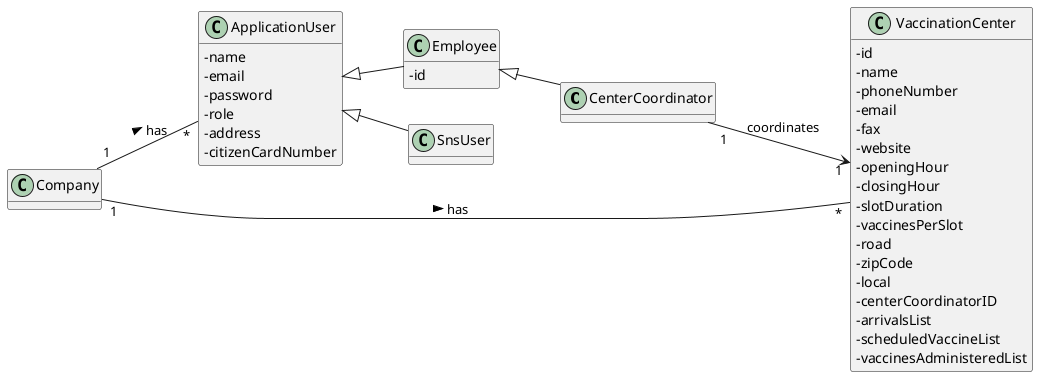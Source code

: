   @startuml

hide methods
left to right direction
skinparam classAttributeIconSize 0


class CenterCoordinator

class Employee {
-id
}

class ApplicationUser {
    -name
    -email
    -password
    -role
    -address
    -citizenCardNumber
}

class VaccinationCenter {
-id
-name
-phoneNumber
-email
-fax
-website
-openingHour
-closingHour
-slotDuration
-vaccinesPerSlot
-road
-zipCode
-local
-centerCoordinatorID
-arrivalsList
-scheduledVaccineList
-vaccinesAdministeredList
}

ApplicationUser <|-- Employee

Employee <|-- CenterCoordinator
'Ele exporta um ficheiro, represento de alguma forma ou chega dizer que ele exporta as stats?
'Aqui devo pôr que coordena ou checks and exports vaccination statistics, uma vez que é o que ele faz na US
CenterCoordinator "1" --> "1" VaccinationCenter : coordinates


ApplicationUser  <|-- SnsUser


Company "1" -- "*" ApplicationUser : has >

Company "1" -- "*" VaccinationCenter : has >

@enduml
